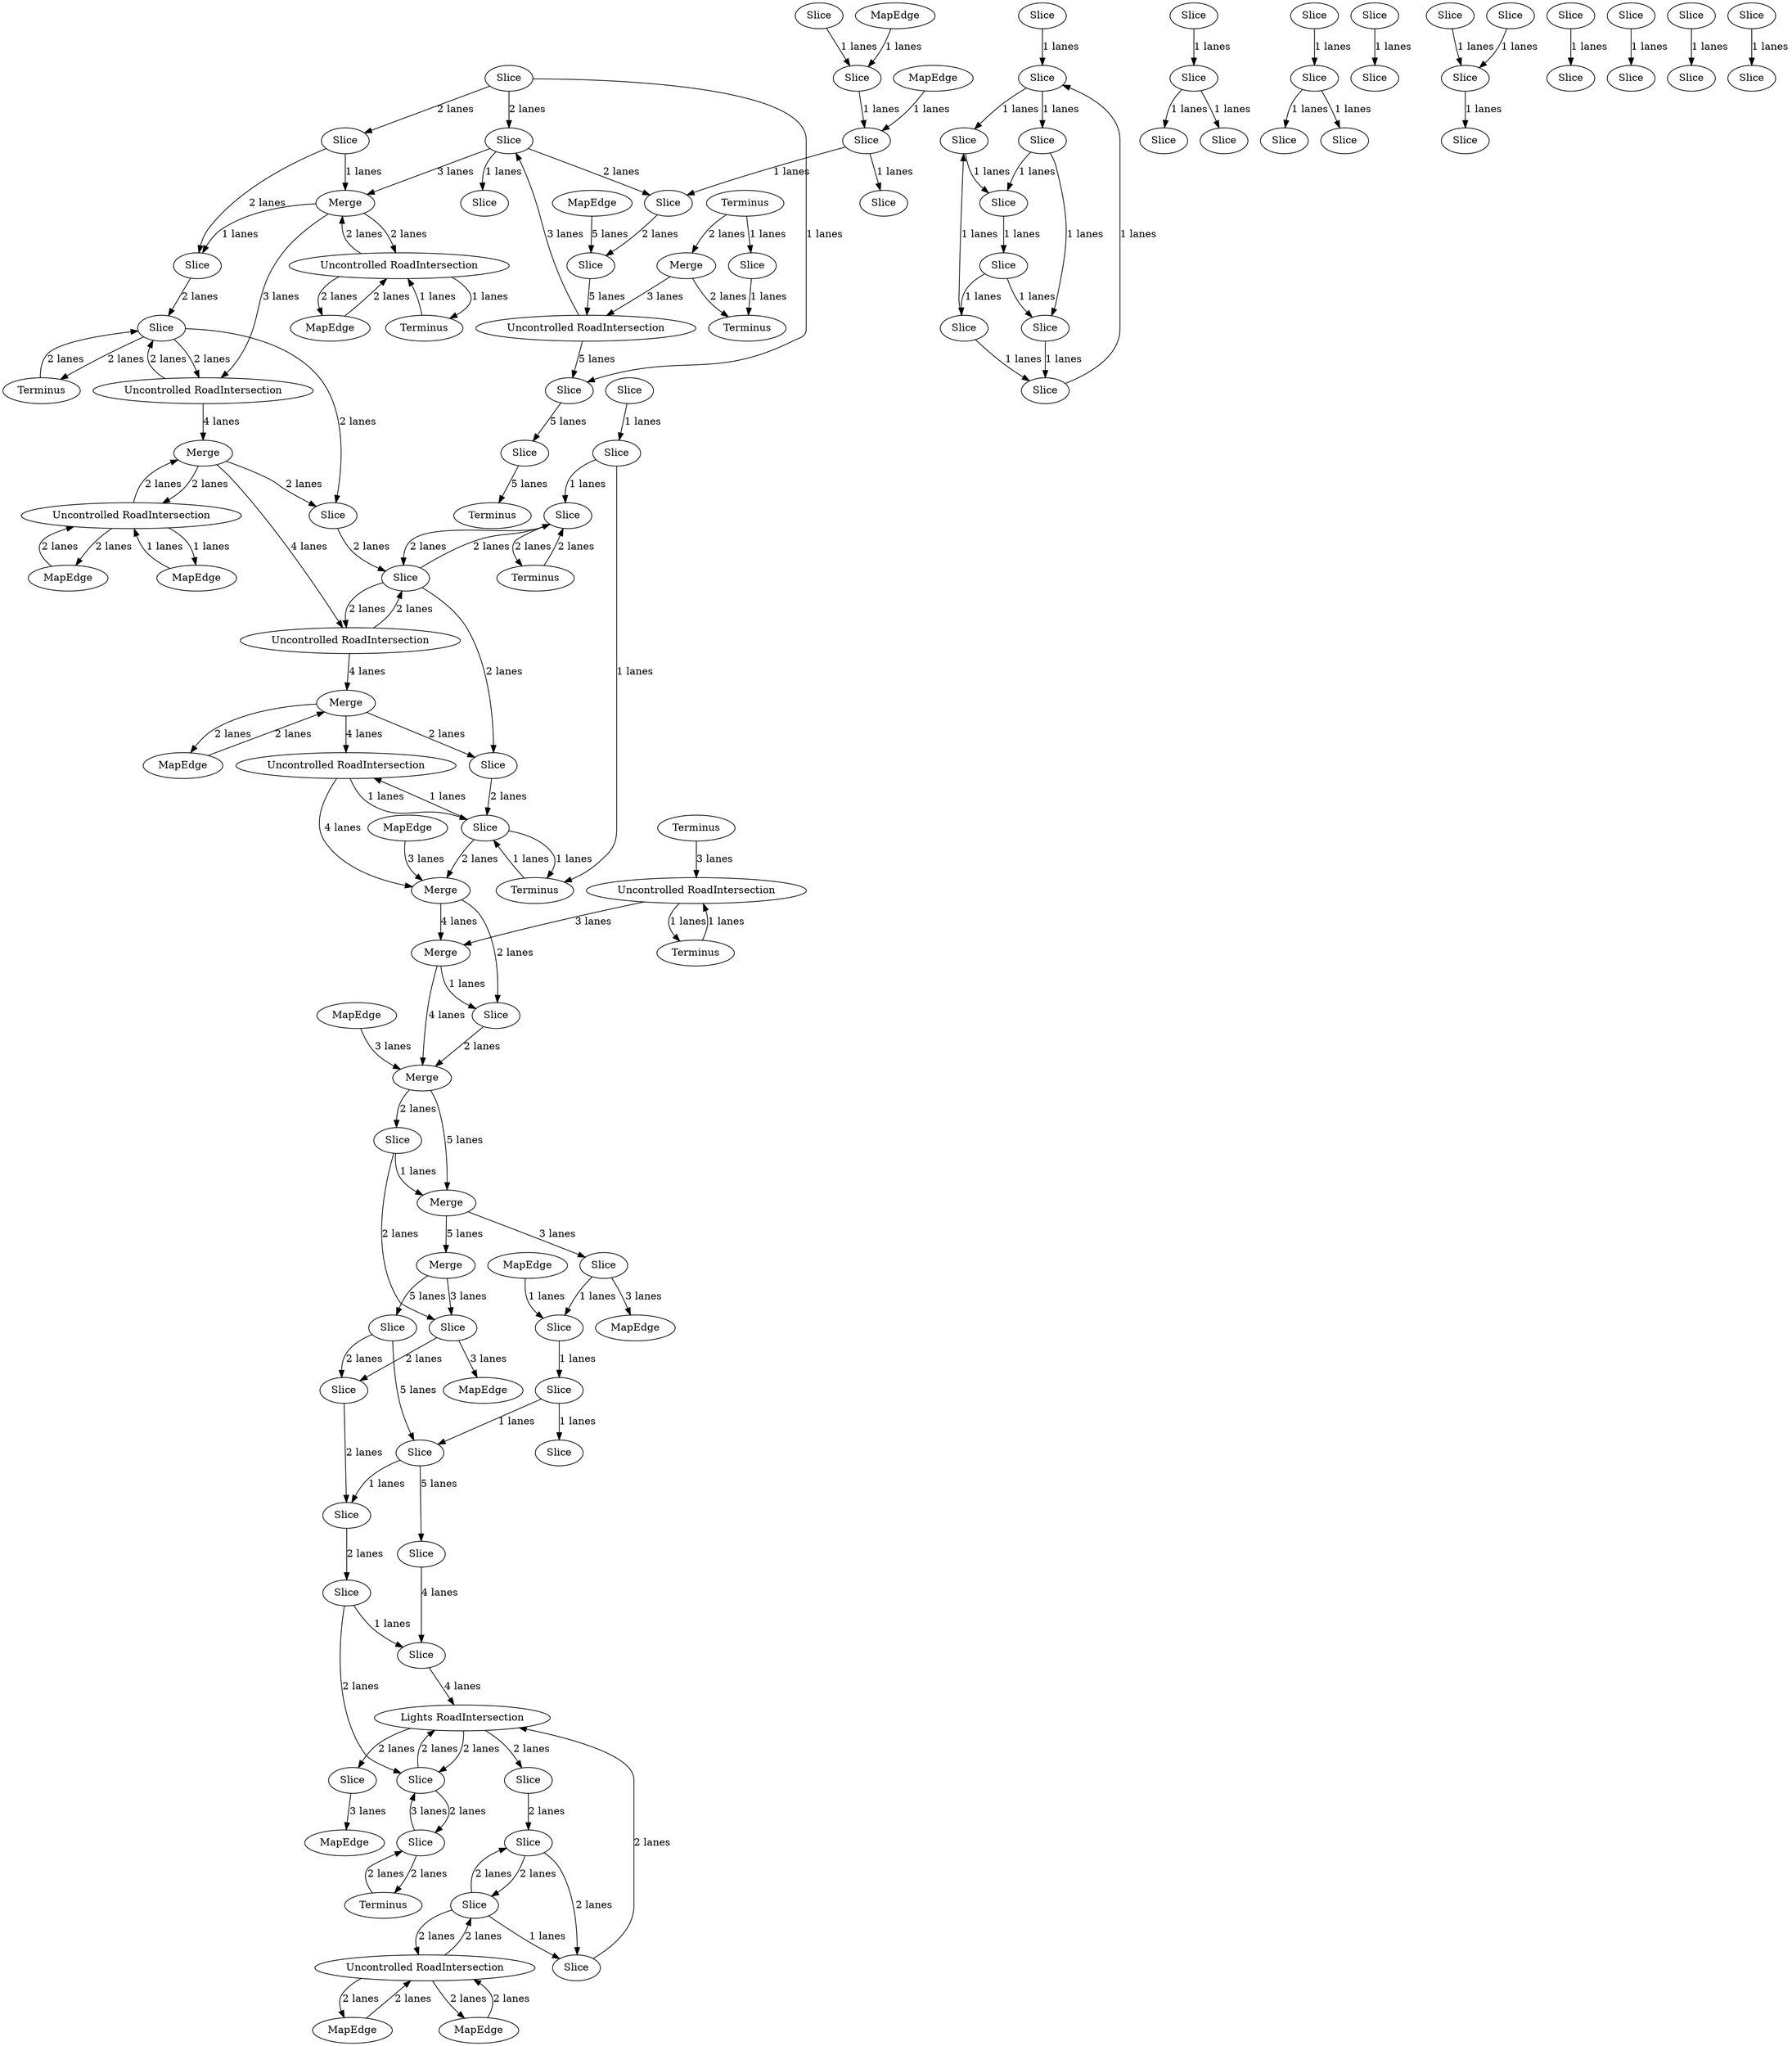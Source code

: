 digraph {
    0 [ label = "Slice" ]
    1 [ label = "MapEdge" ]
    2 [ label = "Merge" ]
    3 [ label = "MapEdge" ]
    4 [ label = "Merge" ]
    5 [ label = "MapEdge" ]
    6 [ label = "Merge" ]
    7 [ label = "Uncontrolled RoadIntersection" ]
    8 [ label = "Slice" ]
    9 [ label = "MapEdge" ]
    10 [ label = "MapEdge" ]
    11 [ label = "Slice" ]
    12 [ label = "Slice" ]
    13 [ label = "Uncontrolled RoadIntersection" ]
    14 [ label = "Terminus" ]
    15 [ label = "MapEdge" ]
    16 [ label = "Merge" ]
    17 [ label = "MapEdge" ]
    18 [ label = "Slice" ]
    19 [ label = "Slice" ]
    20 [ label = "Uncontrolled RoadIntersection" ]
    21 [ label = "Terminus" ]
    22 [ label = "Uncontrolled RoadIntersection" ]
    23 [ label = "Slice" ]
    24 [ label = "MapEdge" ]
    25 [ label = "Uncontrolled RoadIntersection" ]
    26 [ label = "MapEdge" ]
    27 [ label = "Slice" ]
    28 [ label = "Slice" ]
    29 [ label = "Slice" ]
    30 [ label = "Slice" ]
    31 [ label = "Lights RoadIntersection" ]
    32 [ label = "Slice" ]
    33 [ label = "Slice" ]
    34 [ label = "Slice" ]
    35 [ label = "Slice" ]
    36 [ label = "Terminus" ]
    37 [ label = "Slice" ]
    38 [ label = "Terminus" ]
    39 [ label = "Merge" ]
    40 [ label = "MapEdge" ]
    41 [ label = "Slice" ]
    42 [ label = "Slice" ]
    43 [ label = "Slice" ]
    44 [ label = "Slice" ]
    45 [ label = "Slice" ]
    46 [ label = "Slice" ]
    47 [ label = "Slice" ]
    48 [ label = "Slice" ]
    49 [ label = "MapEdge" ]
    50 [ label = "Uncontrolled RoadIntersection" ]
    51 [ label = "Slice" ]
    52 [ label = "Slice" ]
    53 [ label = "Slice" ]
    54 [ label = "Slice" ]
    55 [ label = "Terminus" ]
    56 [ label = "Slice" ]
    57 [ label = "Merge" ]
    58 [ label = "Terminus" ]
    59 [ label = "Terminus" ]
    60 [ label = "Slice" ]
    61 [ label = "Slice" ]
    62 [ label = "Slice" ]
    63 [ label = "Slice" ]
    64 [ label = "MapEdge" ]
    65 [ label = "Slice" ]
    66 [ label = "Slice" ]
    67 [ label = "Merge" ]
    68 [ label = "Merge" ]
    69 [ label = "Slice" ]
    70 [ label = "Slice" ]
    71 [ label = "Slice" ]
    72 [ label = "Slice" ]
    73 [ label = "Terminus" ]
    74 [ label = "Slice" ]
    75 [ label = "Slice" ]
    76 [ label = "Slice" ]
    77 [ label = "Slice" ]
    78 [ label = "Slice" ]
    79 [ label = "MapEdge" ]
    80 [ label = "Slice" ]
    81 [ label = "Slice" ]
    82 [ label = "Slice" ]
    83 [ label = "MapEdge" ]
    84 [ label = "Slice" ]
    85 [ label = "Slice" ]
    86 [ label = "Slice" ]
    87 [ label = "Slice" ]
    88 [ label = "Uncontrolled RoadIntersection" ]
    89 [ label = "Terminus" ]
    90 [ label = "Slice" ]
    91 [ label = "Slice" ]
    92 [ label = "Slice" ]
    93 [ label = "Slice" ]
    94 [ label = "Slice" ]
    95 [ label = "Slice" ]
    96 [ label = "Uncontrolled RoadIntersection" ]
    97 [ label = "Terminus" ]
    98 [ label = "Slice" ]
    99 [ label = "Slice" ]
    100 [ label = "MapEdge" ]
    101 [ label = "Slice" ]
    102 [ label = "Slice" ]
    103 [ label = "Slice" ]
    104 [ label = "Slice" ]
    105 [ label = "Slice" ]
    106 [ label = "Slice" ]
    107 [ label = "Slice" ]
    108 [ label = "Slice" ]
    109 [ label = "Slice" ]
    110 [ label = "Slice" ]
    111 [ label = "Slice" ]
    112 [ label = "Slice" ]
    113 [ label = "Slice" ]
    114 [ label = "Slice" ]
    115 [ label = "Slice" ]
    116 [ label = "Merge" ]
    0 -> 116 [ label = "1 lanes" ]
    1 -> 2 [ label = "2 lanes" ]
    2 -> 1 [ label = "2 lanes" ]
    3 -> 25 [ label = "2 lanes" ]
    25 -> 3 [ label = "2 lanes" ]
    25 -> 4 [ label = "2 lanes" ]
    4 -> 25 [ label = "2 lanes" ]
    5 -> 96 [ label = "2 lanes" ]
    96 -> 5 [ label = "2 lanes" ]
    96 -> 6 [ label = "2 lanes" ]
    6 -> 96 [ label = "2 lanes" ]
    7 -> 8 [ label = "2 lanes" ]
    8 -> 7 [ label = "2 lanes" ]
    9 -> 67 [ label = "3 lanes" ]
    10 -> 19 [ label = "1 lanes" ]
    19 -> 12 [ label = "1 lanes" ]
    12 -> 37 [ label = "1 lanes" ]
    37 -> 11 [ label = "1 lanes" ]
    13 -> 65 [ label = "2 lanes" ]
    65 -> 13 [ label = "2 lanes" ]
    65 -> 109 [ label = "2 lanes" ]
    109 -> 65 [ label = "2 lanes" ]
    109 -> 14 [ label = "2 lanes" ]
    14 -> 109 [ label = "2 lanes" ]
    15 -> 68 [ label = "3 lanes" ]
    16 -> 69 [ label = "3 lanes" ]
    69 -> 17 [ label = "3 lanes" ]
    18 -> 19 [ label = "1 lanes" ]
    20 -> 66 [ label = "1 lanes" ]
    66 -> 20 [ label = "1 lanes" ]
    66 -> 21 [ label = "1 lanes" ]
    21 -> 66 [ label = "1 lanes" ]
    22 -> 23 [ label = "5 lanes" ]
    24 -> 74 [ label = "5 lanes" ]
    25 -> 26 [ label = "1 lanes" ]
    26 -> 25 [ label = "1 lanes" ]
    12 -> 27 [ label = "1 lanes" ]
    28 -> 114 [ label = "1 lanes" ]
    114 -> 111 [ label = "1 lanes" ]
    111 -> 113 [ label = "1 lanes" ]
    113 -> 28 [ label = "1 lanes" ]
    29 -> 30 [ label = "2 lanes" ]
    31 -> 32 [ label = "2 lanes" ]
    33 -> 34 [ label = "4 lanes" ]
    60 -> 6 [ label = "3 lanes" ]
    6 -> 7 [ label = "3 lanes" ]
    35 -> 36 [ label = "5 lanes" ]
    116 -> 16 [ label = "5 lanes" ]
    16 -> 98 [ label = "5 lanes" ]
    98 -> 37 [ label = "5 lanes" ]
    37 -> 33 [ label = "5 lanes" ]
    38 -> 88 [ label = "3 lanes" ]
    88 -> 39 [ label = "3 lanes" ]
    40 -> 50 [ label = "2 lanes" ]
    50 -> 40 [ label = "2 lanes" ]
    50 -> 41 [ label = "2 lanes" ]
    41 -> 50 [ label = "2 lanes" ]
    42 -> 31 [ label = "2 lanes" ]
    31 -> 42 [ label = "2 lanes" ]
    43 -> 44 [ label = "1 lanes" ]
    45 -> 43 [ label = "1 lanes" ]
    43 -> 46 [ label = "1 lanes" ]
    47 -> 84 [ label = "1 lanes" ]
    84 -> 48 [ label = "1 lanes" ]
    49 -> 50 [ label = "2 lanes" ]
    50 -> 49 [ label = "2 lanes" ]
    51 -> 52 [ label = "1 lanes" ]
    20 -> 67 [ label = "4 lanes" ]
    67 -> 39 [ label = "4 lanes" ]
    8 -> 53 [ label = "2 lanes" ]
    54 -> 34 [ label = "1 lanes" ]
    55 -> 56 [ label = "2 lanes" ]
    56 -> 55 [ label = "2 lanes" ]
    57 -> 22 [ label = "3 lanes" ]
    57 -> 58 [ label = "2 lanes" ]
    59 -> 57 [ label = "2 lanes" ]
    22 -> 60 [ label = "3 lanes" ]
    61 -> 70 [ label = "2 lanes" ]
    70 -> 93 [ label = "2 lanes" ]
    93 -> 8 [ label = "2 lanes" ]
    61 -> 23 [ label = "1 lanes" ]
    28 -> 62 [ label = "1 lanes" ]
    63 -> 28 [ label = "1 lanes" ]
    62 -> 115 [ label = "1 lanes" ]
    115 -> 110 [ label = "1 lanes" ]
    110 -> 112 [ label = "1 lanes" ]
    112 -> 62 [ label = "1 lanes" ]
    116 -> 18 [ label = "3 lanes" ]
    18 -> 64 [ label = "3 lanes" ]
    53 -> 65 [ label = "2 lanes" ]
    65 -> 71 [ label = "2 lanes" ]
    71 -> 66 [ label = "2 lanes" ]
    66 -> 67 [ label = "2 lanes" ]
    67 -> 72 [ label = "2 lanes" ]
    72 -> 68 [ label = "2 lanes" ]
    68 -> 0 [ label = "2 lanes" ]
    0 -> 69 [ label = "2 lanes" ]
    69 -> 99 [ label = "2 lanes" ]
    99 -> 11 [ label = "2 lanes" ]
    11 -> 54 [ label = "2 lanes" ]
    54 -> 42 [ label = "2 lanes" ]
    70 -> 6 [ label = "1 lanes" ]
    2 -> 71 [ label = "2 lanes" ]
    39 -> 72 [ label = "1 lanes" ]
    4 -> 53 [ label = "2 lanes" ]
    8 -> 73 [ label = "2 lanes" ]
    73 -> 8 [ label = "2 lanes" ]
    75 -> 101 [ label = "1 lanes" ]
    101 -> 80 [ label = "1 lanes" ]
    80 -> 76 [ label = "1 lanes" ]
    77 -> 74 [ label = "2 lanes" ]
    31 -> 78 [ label = "2 lanes" ]
    79 -> 80 [ label = "1 lanes" ]
    80 -> 77 [ label = "1 lanes" ]
    41 -> 30 [ label = "1 lanes" ]
    81 -> 87 [ label = "1 lanes" ]
    87 -> 82 [ label = "1 lanes" ]
    56 -> 42 [ label = "3 lanes" ]
    42 -> 56 [ label = "2 lanes" ]
    78 -> 29 [ label = "2 lanes" ]
    41 -> 29 [ label = "2 lanes" ]
    29 -> 41 [ label = "2 lanes" ]
    30 -> 31 [ label = "2 lanes" ]
    32 -> 83 [ label = "3 lanes" ]
    34 -> 31 [ label = "4 lanes" ]
    84 -> 85 [ label = "1 lanes" ]
    86 -> 87 [ label = "1 lanes" ]
    88 -> 89 [ label = "1 lanes" ]
    89 -> 88 [ label = "1 lanes" ]
    60 -> 77 [ label = "2 lanes" ]
    61 -> 60 [ label = "2 lanes" ]
    90 -> 91 [ label = "1 lanes" ]
    60 -> 92 [ label = "1 lanes" ]
    74 -> 22 [ label = "5 lanes" ]
    6 -> 93 [ label = "1 lanes" ]
    94 -> 95 [ label = "1 lanes" ]
    106 -> 58 [ label = "1 lanes" ]
    23 -> 35 [ label = "5 lanes" ]
    96 -> 97 [ label = "1 lanes" ]
    97 -> 96 [ label = "1 lanes" ]
    98 -> 99 [ label = "2 lanes" ]
    100 -> 101 [ label = "1 lanes" ]
    102 -> 103 [ label = "1 lanes" ]
    104 -> 105 [ label = "1 lanes" ]
    59 -> 106 [ label = "1 lanes" ]
    107 -> 108 [ label = "1 lanes" ]
    108 -> 21 [ label = "1 lanes" ]
    108 -> 109 [ label = "1 lanes" ]
    110 -> 111 [ label = "1 lanes" ]
    112 -> 113 [ label = "1 lanes" ]
    114 -> 115 [ label = "1 lanes" ]
    68 -> 116 [ label = "5 lanes" ]
    39 -> 68 [ label = "4 lanes" ]
    13 -> 2 [ label = "4 lanes" ]
    4 -> 13 [ label = "4 lanes" ]
    7 -> 4 [ label = "4 lanes" ]
    2 -> 20 [ label = "4 lanes" ]
}
